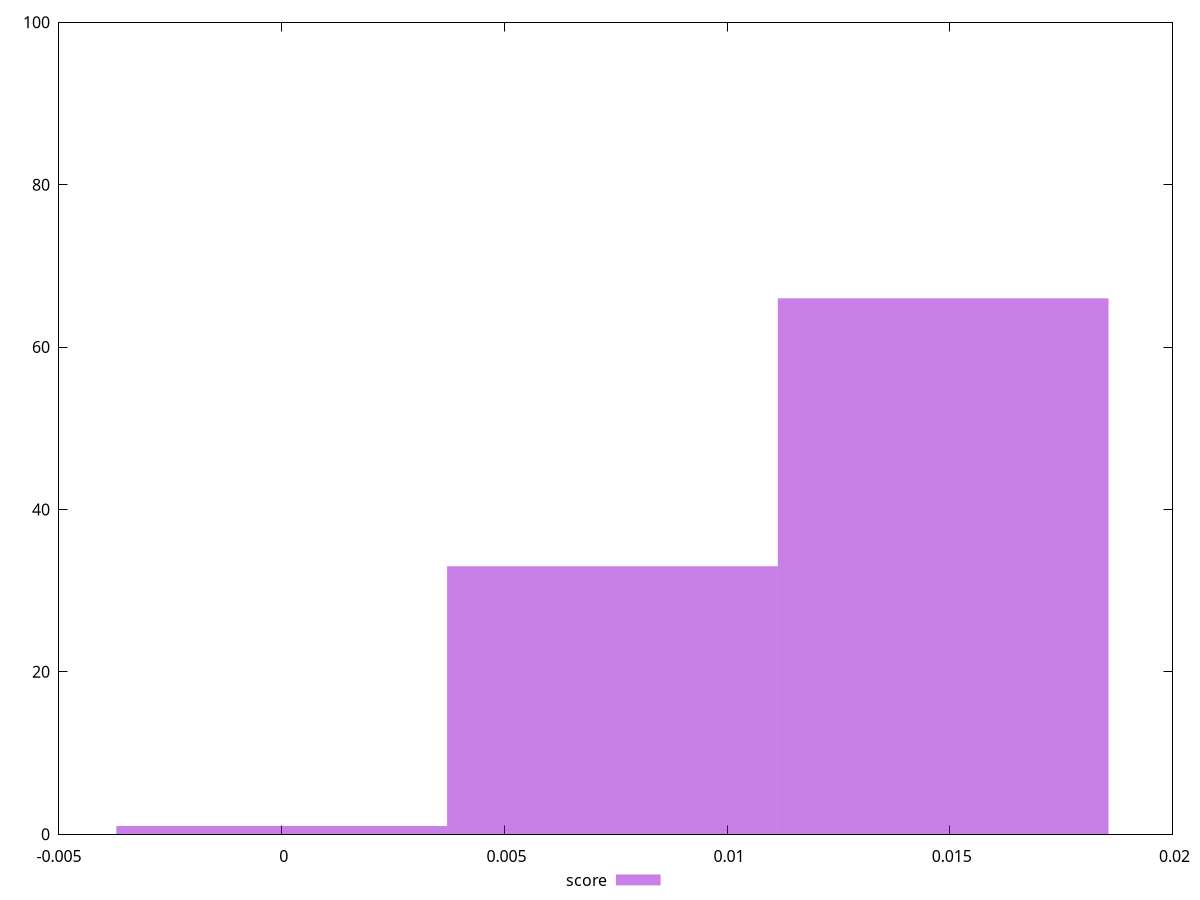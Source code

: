 reset
set terminal svg size 640, 490 enhanced background rgb 'white'
set output "report_00007_2020-12-11T15:55:29.892Z/largest-contentful-paint/samples/pages+cached+noadtech/score/histogram.svg"

$score <<EOF
0.007425579786063139 33
0.014851159572126278 66
0 1
EOF

set key outside below
set boxwidth 0.007425579786063139
set yrange [0:100]
set style fill transparent solid 0.5 noborder

plot \
  $score title "score" with boxes, \


reset